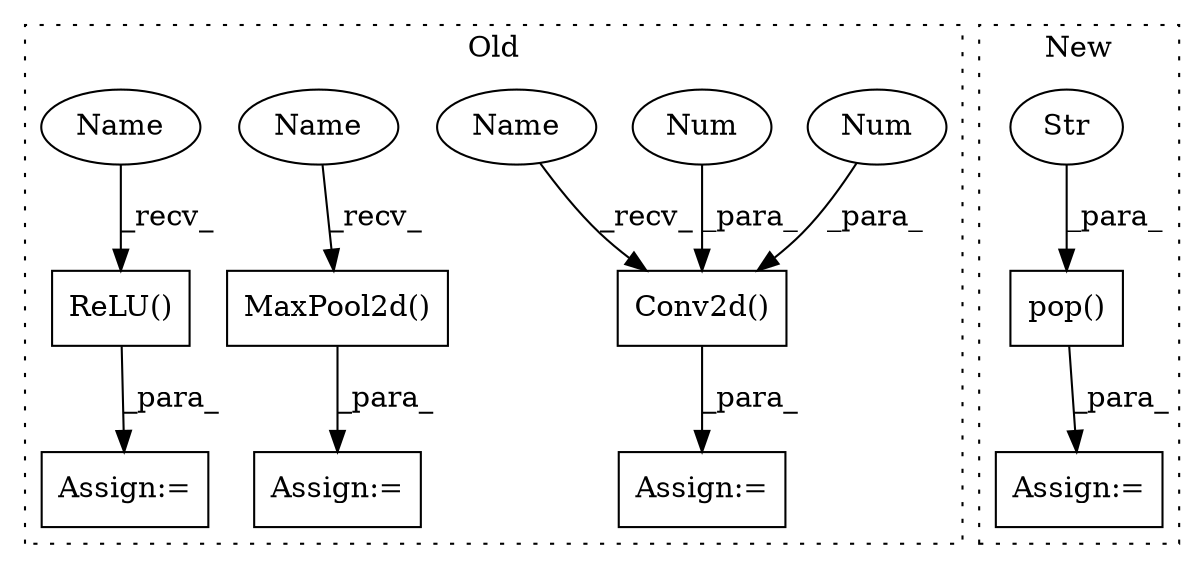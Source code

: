 digraph G {
subgraph cluster0 {
1 [label="ReLU()" a="75" s="9103" l="21" shape="box"];
5 [label="MaxPool2d()" a="75" s="9148" l="48" shape="box"];
6 [label="Conv2d()" a="75" s="8821,8849" l="23,49" shape="box"];
7 [label="Num" a="76" s="8847" l="2" shape="ellipse"];
8 [label="Num" a="76" s="8844" l="1" shape="ellipse"];
9 [label="Assign:=" a="68" s="9100" l="3" shape="box"];
10 [label="Assign:=" a="68" s="8818" l="3" shape="box"];
11 [label="Assign:=" a="68" s="9145" l="3" shape="box"];
12 [label="Name" a="87" s="8821" l="2" shape="ellipse"];
13 [label="Name" a="87" s="9148" l="2" shape="ellipse"];
14 [label="Name" a="87" s="9103" l="2" shape="ellipse"];
label = "Old";
style="dotted";
}
subgraph cluster1 {
2 [label="pop()" a="75" s="8646,8666" l="14,1" shape="box"];
3 [label="Assign:=" a="68" s="8643" l="3" shape="box"];
4 [label="Str" a="66" s="8660" l="6" shape="ellipse"];
label = "New";
style="dotted";
}
1 -> 9 [label="_para_"];
2 -> 3 [label="_para_"];
4 -> 2 [label="_para_"];
5 -> 11 [label="_para_"];
6 -> 10 [label="_para_"];
7 -> 6 [label="_para_"];
8 -> 6 [label="_para_"];
12 -> 6 [label="_recv_"];
13 -> 5 [label="_recv_"];
14 -> 1 [label="_recv_"];
}